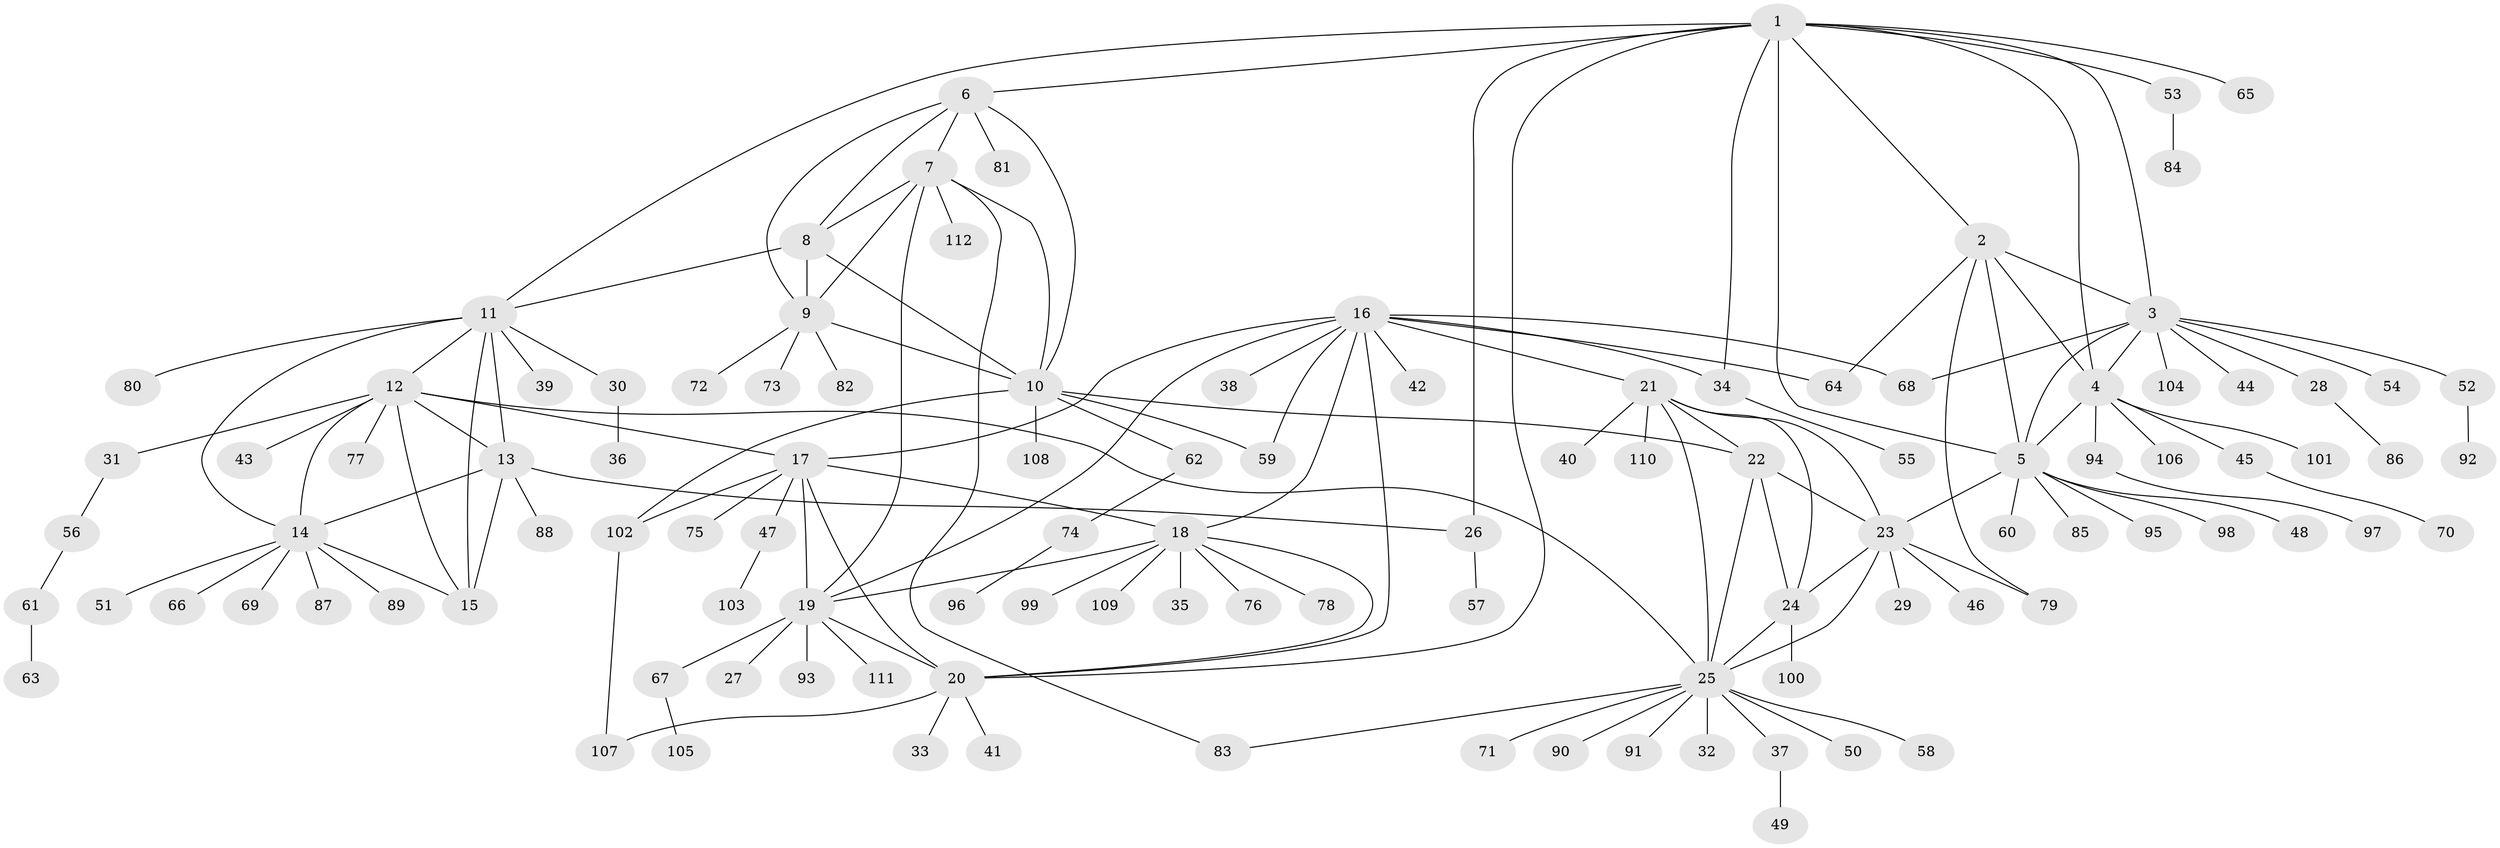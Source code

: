 // coarse degree distribution, {16: 0.011494252873563218, 5: 0.034482758620689655, 7: 0.022988505747126436, 8: 0.05747126436781609, 9: 0.011494252873563218, 10: 0.022988505747126436, 14: 0.011494252873563218, 3: 0.022988505747126436, 11: 0.011494252873563218, 6: 0.011494252873563218, 4: 0.011494252873563218, 13: 0.011494252873563218, 2: 0.11494252873563218, 1: 0.6436781609195402}
// Generated by graph-tools (version 1.1) at 2025/52/02/27/25 19:52:17]
// undirected, 112 vertices, 156 edges
graph export_dot {
graph [start="1"]
  node [color=gray90,style=filled];
  1;
  2;
  3;
  4;
  5;
  6;
  7;
  8;
  9;
  10;
  11;
  12;
  13;
  14;
  15;
  16;
  17;
  18;
  19;
  20;
  21;
  22;
  23;
  24;
  25;
  26;
  27;
  28;
  29;
  30;
  31;
  32;
  33;
  34;
  35;
  36;
  37;
  38;
  39;
  40;
  41;
  42;
  43;
  44;
  45;
  46;
  47;
  48;
  49;
  50;
  51;
  52;
  53;
  54;
  55;
  56;
  57;
  58;
  59;
  60;
  61;
  62;
  63;
  64;
  65;
  66;
  67;
  68;
  69;
  70;
  71;
  72;
  73;
  74;
  75;
  76;
  77;
  78;
  79;
  80;
  81;
  82;
  83;
  84;
  85;
  86;
  87;
  88;
  89;
  90;
  91;
  92;
  93;
  94;
  95;
  96;
  97;
  98;
  99;
  100;
  101;
  102;
  103;
  104;
  105;
  106;
  107;
  108;
  109;
  110;
  111;
  112;
  1 -- 2;
  1 -- 3;
  1 -- 4;
  1 -- 5;
  1 -- 6;
  1 -- 11;
  1 -- 20;
  1 -- 26;
  1 -- 34;
  1 -- 53;
  1 -- 65;
  2 -- 3;
  2 -- 4;
  2 -- 5;
  2 -- 64;
  2 -- 79;
  3 -- 4;
  3 -- 5;
  3 -- 28;
  3 -- 44;
  3 -- 52;
  3 -- 54;
  3 -- 68;
  3 -- 104;
  4 -- 5;
  4 -- 45;
  4 -- 94;
  4 -- 101;
  4 -- 106;
  5 -- 23;
  5 -- 48;
  5 -- 60;
  5 -- 85;
  5 -- 95;
  5 -- 98;
  6 -- 7;
  6 -- 8;
  6 -- 9;
  6 -- 10;
  6 -- 81;
  7 -- 8;
  7 -- 9;
  7 -- 10;
  7 -- 19;
  7 -- 83;
  7 -- 112;
  8 -- 9;
  8 -- 10;
  8 -- 11;
  9 -- 10;
  9 -- 72;
  9 -- 73;
  9 -- 82;
  10 -- 22;
  10 -- 59;
  10 -- 62;
  10 -- 102;
  10 -- 108;
  11 -- 12;
  11 -- 13;
  11 -- 14;
  11 -- 15;
  11 -- 30;
  11 -- 39;
  11 -- 80;
  12 -- 13;
  12 -- 14;
  12 -- 15;
  12 -- 17;
  12 -- 25;
  12 -- 31;
  12 -- 43;
  12 -- 77;
  13 -- 14;
  13 -- 15;
  13 -- 26;
  13 -- 88;
  14 -- 15;
  14 -- 51;
  14 -- 66;
  14 -- 69;
  14 -- 87;
  14 -- 89;
  16 -- 17;
  16 -- 18;
  16 -- 19;
  16 -- 20;
  16 -- 21;
  16 -- 34;
  16 -- 38;
  16 -- 42;
  16 -- 59;
  16 -- 64;
  16 -- 68;
  17 -- 18;
  17 -- 19;
  17 -- 20;
  17 -- 47;
  17 -- 75;
  17 -- 102;
  18 -- 19;
  18 -- 20;
  18 -- 35;
  18 -- 76;
  18 -- 78;
  18 -- 99;
  18 -- 109;
  19 -- 20;
  19 -- 27;
  19 -- 67;
  19 -- 93;
  19 -- 111;
  20 -- 33;
  20 -- 41;
  20 -- 107;
  21 -- 22;
  21 -- 23;
  21 -- 24;
  21 -- 25;
  21 -- 40;
  21 -- 110;
  22 -- 23;
  22 -- 24;
  22 -- 25;
  23 -- 24;
  23 -- 25;
  23 -- 29;
  23 -- 46;
  23 -- 79;
  24 -- 25;
  24 -- 100;
  25 -- 32;
  25 -- 37;
  25 -- 50;
  25 -- 58;
  25 -- 71;
  25 -- 83;
  25 -- 90;
  25 -- 91;
  26 -- 57;
  28 -- 86;
  30 -- 36;
  31 -- 56;
  34 -- 55;
  37 -- 49;
  45 -- 70;
  47 -- 103;
  52 -- 92;
  53 -- 84;
  56 -- 61;
  61 -- 63;
  62 -- 74;
  67 -- 105;
  74 -- 96;
  94 -- 97;
  102 -- 107;
}
